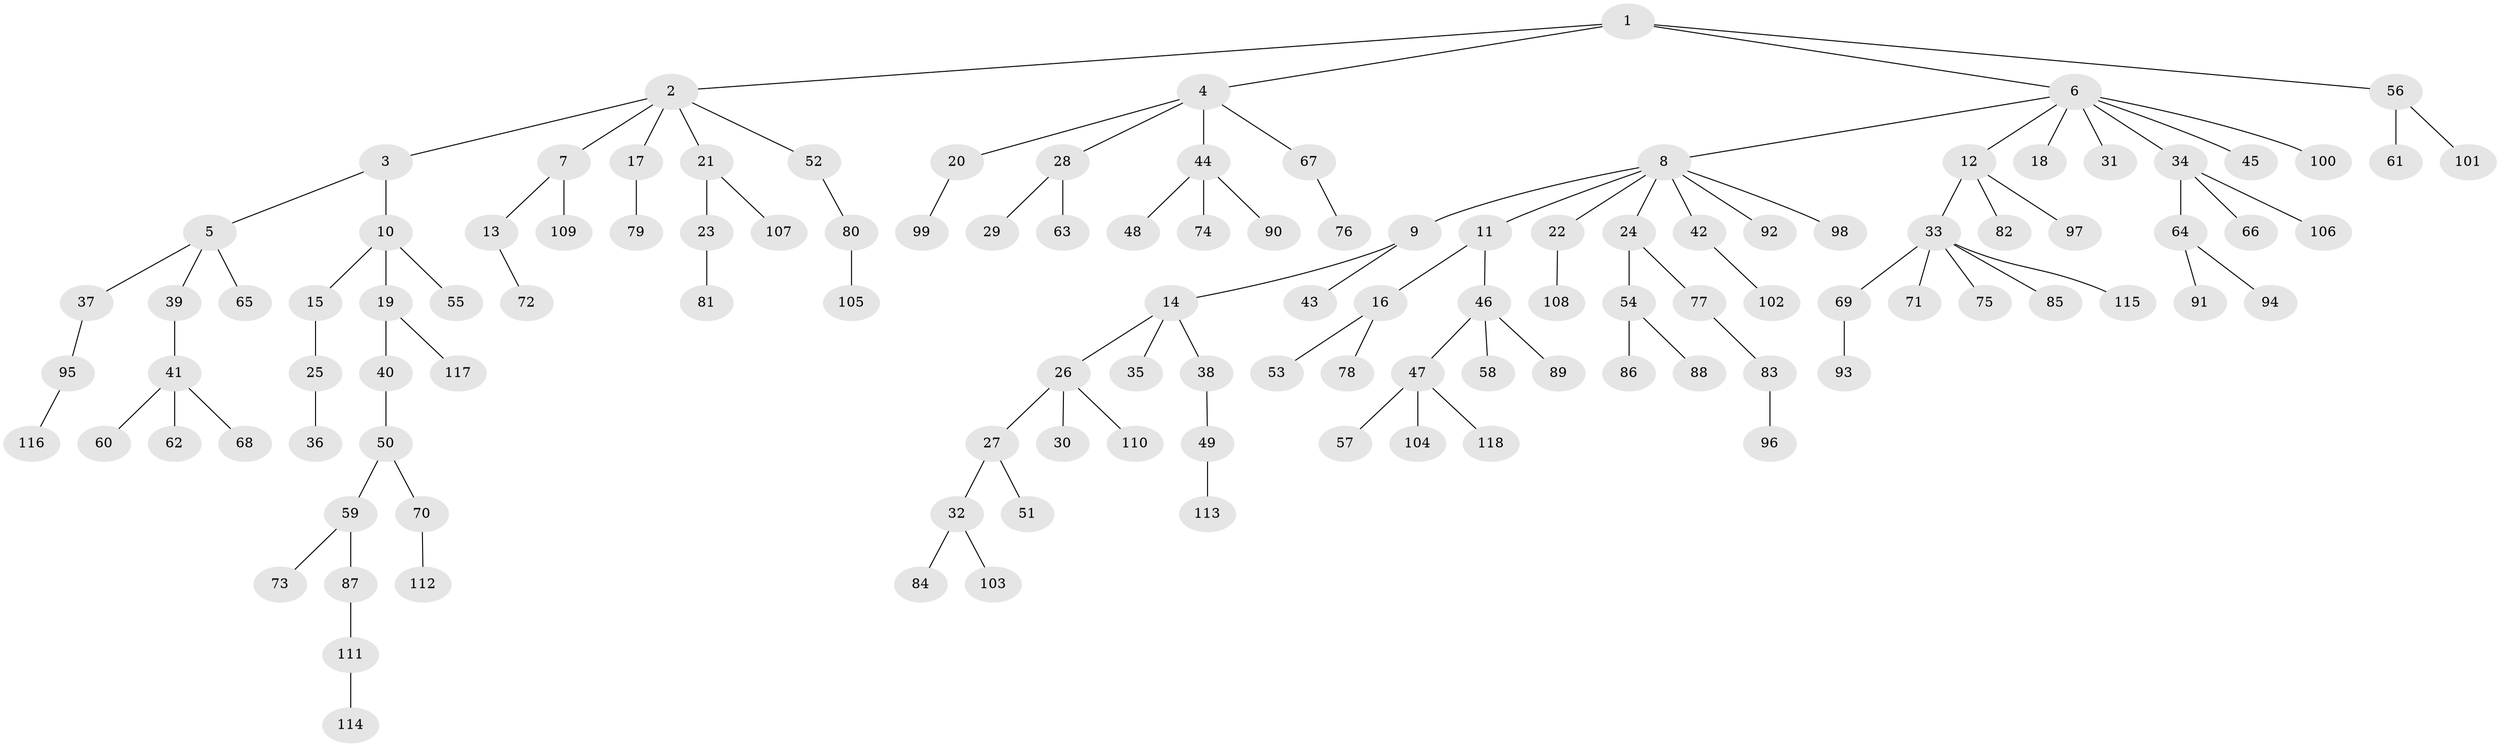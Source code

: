 // coarse degree distribution, {7: 0.024096385542168676, 6: 0.03614457831325301, 3: 0.14457831325301204, 2: 0.1566265060240964, 8: 0.012048192771084338, 4: 0.024096385542168676, 1: 0.5903614457831325, 5: 0.012048192771084338}
// Generated by graph-tools (version 1.1) at 2025/42/03/06/25 10:42:06]
// undirected, 118 vertices, 117 edges
graph export_dot {
graph [start="1"]
  node [color=gray90,style=filled];
  1;
  2;
  3;
  4;
  5;
  6;
  7;
  8;
  9;
  10;
  11;
  12;
  13;
  14;
  15;
  16;
  17;
  18;
  19;
  20;
  21;
  22;
  23;
  24;
  25;
  26;
  27;
  28;
  29;
  30;
  31;
  32;
  33;
  34;
  35;
  36;
  37;
  38;
  39;
  40;
  41;
  42;
  43;
  44;
  45;
  46;
  47;
  48;
  49;
  50;
  51;
  52;
  53;
  54;
  55;
  56;
  57;
  58;
  59;
  60;
  61;
  62;
  63;
  64;
  65;
  66;
  67;
  68;
  69;
  70;
  71;
  72;
  73;
  74;
  75;
  76;
  77;
  78;
  79;
  80;
  81;
  82;
  83;
  84;
  85;
  86;
  87;
  88;
  89;
  90;
  91;
  92;
  93;
  94;
  95;
  96;
  97;
  98;
  99;
  100;
  101;
  102;
  103;
  104;
  105;
  106;
  107;
  108;
  109;
  110;
  111;
  112;
  113;
  114;
  115;
  116;
  117;
  118;
  1 -- 2;
  1 -- 4;
  1 -- 6;
  1 -- 56;
  2 -- 3;
  2 -- 7;
  2 -- 17;
  2 -- 21;
  2 -- 52;
  3 -- 5;
  3 -- 10;
  4 -- 20;
  4 -- 28;
  4 -- 44;
  4 -- 67;
  5 -- 37;
  5 -- 39;
  5 -- 65;
  6 -- 8;
  6 -- 12;
  6 -- 18;
  6 -- 31;
  6 -- 34;
  6 -- 45;
  6 -- 100;
  7 -- 13;
  7 -- 109;
  8 -- 9;
  8 -- 11;
  8 -- 22;
  8 -- 24;
  8 -- 42;
  8 -- 92;
  8 -- 98;
  9 -- 14;
  9 -- 43;
  10 -- 15;
  10 -- 19;
  10 -- 55;
  11 -- 16;
  11 -- 46;
  12 -- 33;
  12 -- 82;
  12 -- 97;
  13 -- 72;
  14 -- 26;
  14 -- 35;
  14 -- 38;
  15 -- 25;
  16 -- 53;
  16 -- 78;
  17 -- 79;
  19 -- 40;
  19 -- 117;
  20 -- 99;
  21 -- 23;
  21 -- 107;
  22 -- 108;
  23 -- 81;
  24 -- 54;
  24 -- 77;
  25 -- 36;
  26 -- 27;
  26 -- 30;
  26 -- 110;
  27 -- 32;
  27 -- 51;
  28 -- 29;
  28 -- 63;
  32 -- 84;
  32 -- 103;
  33 -- 69;
  33 -- 71;
  33 -- 75;
  33 -- 85;
  33 -- 115;
  34 -- 64;
  34 -- 66;
  34 -- 106;
  37 -- 95;
  38 -- 49;
  39 -- 41;
  40 -- 50;
  41 -- 60;
  41 -- 62;
  41 -- 68;
  42 -- 102;
  44 -- 48;
  44 -- 74;
  44 -- 90;
  46 -- 47;
  46 -- 58;
  46 -- 89;
  47 -- 57;
  47 -- 104;
  47 -- 118;
  49 -- 113;
  50 -- 59;
  50 -- 70;
  52 -- 80;
  54 -- 86;
  54 -- 88;
  56 -- 61;
  56 -- 101;
  59 -- 73;
  59 -- 87;
  64 -- 91;
  64 -- 94;
  67 -- 76;
  69 -- 93;
  70 -- 112;
  77 -- 83;
  80 -- 105;
  83 -- 96;
  87 -- 111;
  95 -- 116;
  111 -- 114;
}
